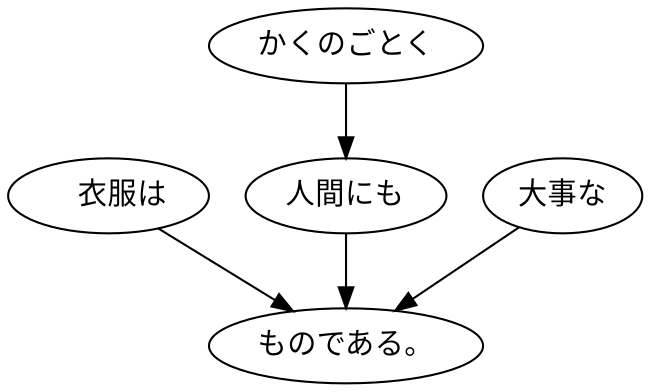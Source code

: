digraph graph4300 {
	node0 [label="　衣服は"];
	node1 [label="かくのごとく"];
	node2 [label="人間にも"];
	node3 [label="大事な"];
	node4 [label="ものである。"];
	node0 -> node4;
	node1 -> node2;
	node2 -> node4;
	node3 -> node4;
}
